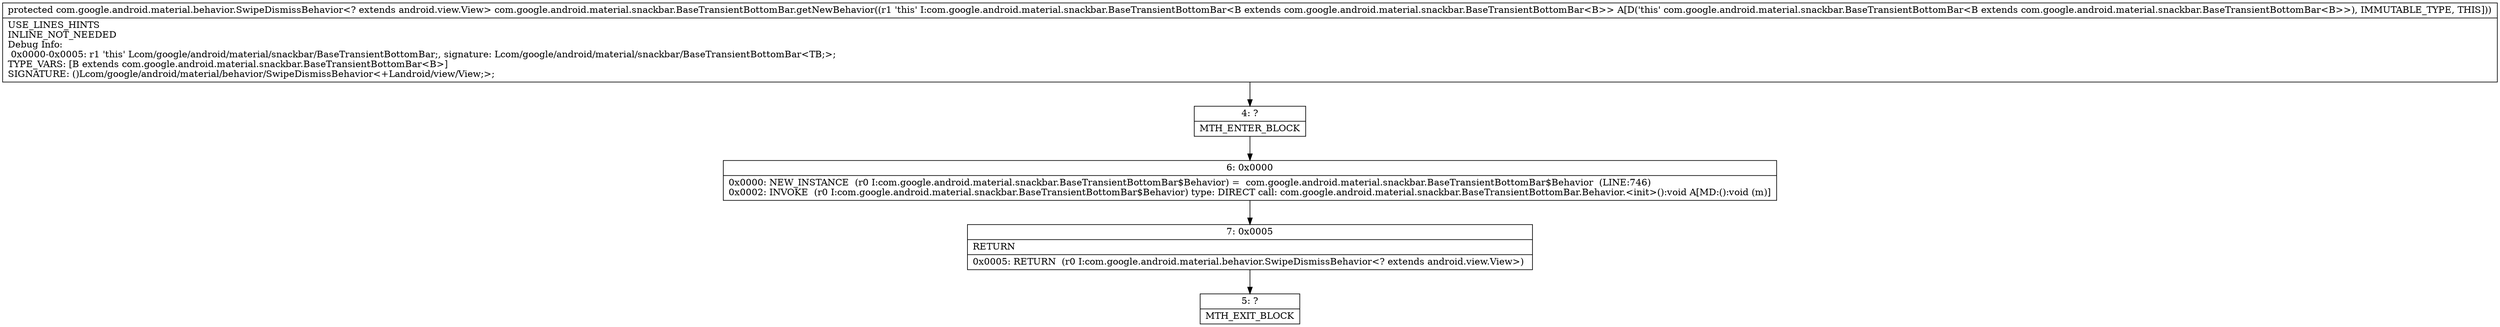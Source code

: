 digraph "CFG forcom.google.android.material.snackbar.BaseTransientBottomBar.getNewBehavior()Lcom\/google\/android\/material\/behavior\/SwipeDismissBehavior;" {
Node_4 [shape=record,label="{4\:\ ?|MTH_ENTER_BLOCK\l}"];
Node_6 [shape=record,label="{6\:\ 0x0000|0x0000: NEW_INSTANCE  (r0 I:com.google.android.material.snackbar.BaseTransientBottomBar$Behavior) =  com.google.android.material.snackbar.BaseTransientBottomBar$Behavior  (LINE:746)\l0x0002: INVOKE  (r0 I:com.google.android.material.snackbar.BaseTransientBottomBar$Behavior) type: DIRECT call: com.google.android.material.snackbar.BaseTransientBottomBar.Behavior.\<init\>():void A[MD:():void (m)]\l}"];
Node_7 [shape=record,label="{7\:\ 0x0005|RETURN\l|0x0005: RETURN  (r0 I:com.google.android.material.behavior.SwipeDismissBehavior\<? extends android.view.View\>) \l}"];
Node_5 [shape=record,label="{5\:\ ?|MTH_EXIT_BLOCK\l}"];
MethodNode[shape=record,label="{protected com.google.android.material.behavior.SwipeDismissBehavior\<? extends android.view.View\> com.google.android.material.snackbar.BaseTransientBottomBar.getNewBehavior((r1 'this' I:com.google.android.material.snackbar.BaseTransientBottomBar\<B extends com.google.android.material.snackbar.BaseTransientBottomBar\<B\>\> A[D('this' com.google.android.material.snackbar.BaseTransientBottomBar\<B extends com.google.android.material.snackbar.BaseTransientBottomBar\<B\>\>), IMMUTABLE_TYPE, THIS]))  | USE_LINES_HINTS\lINLINE_NOT_NEEDED\lDebug Info:\l  0x0000\-0x0005: r1 'this' Lcom\/google\/android\/material\/snackbar\/BaseTransientBottomBar;, signature: Lcom\/google\/android\/material\/snackbar\/BaseTransientBottomBar\<TB;\>;\lTYPE_VARS: [B extends com.google.android.material.snackbar.BaseTransientBottomBar\<B\>]\lSIGNATURE: ()Lcom\/google\/android\/material\/behavior\/SwipeDismissBehavior\<+Landroid\/view\/View;\>;\l}"];
MethodNode -> Node_4;Node_4 -> Node_6;
Node_6 -> Node_7;
Node_7 -> Node_5;
}

